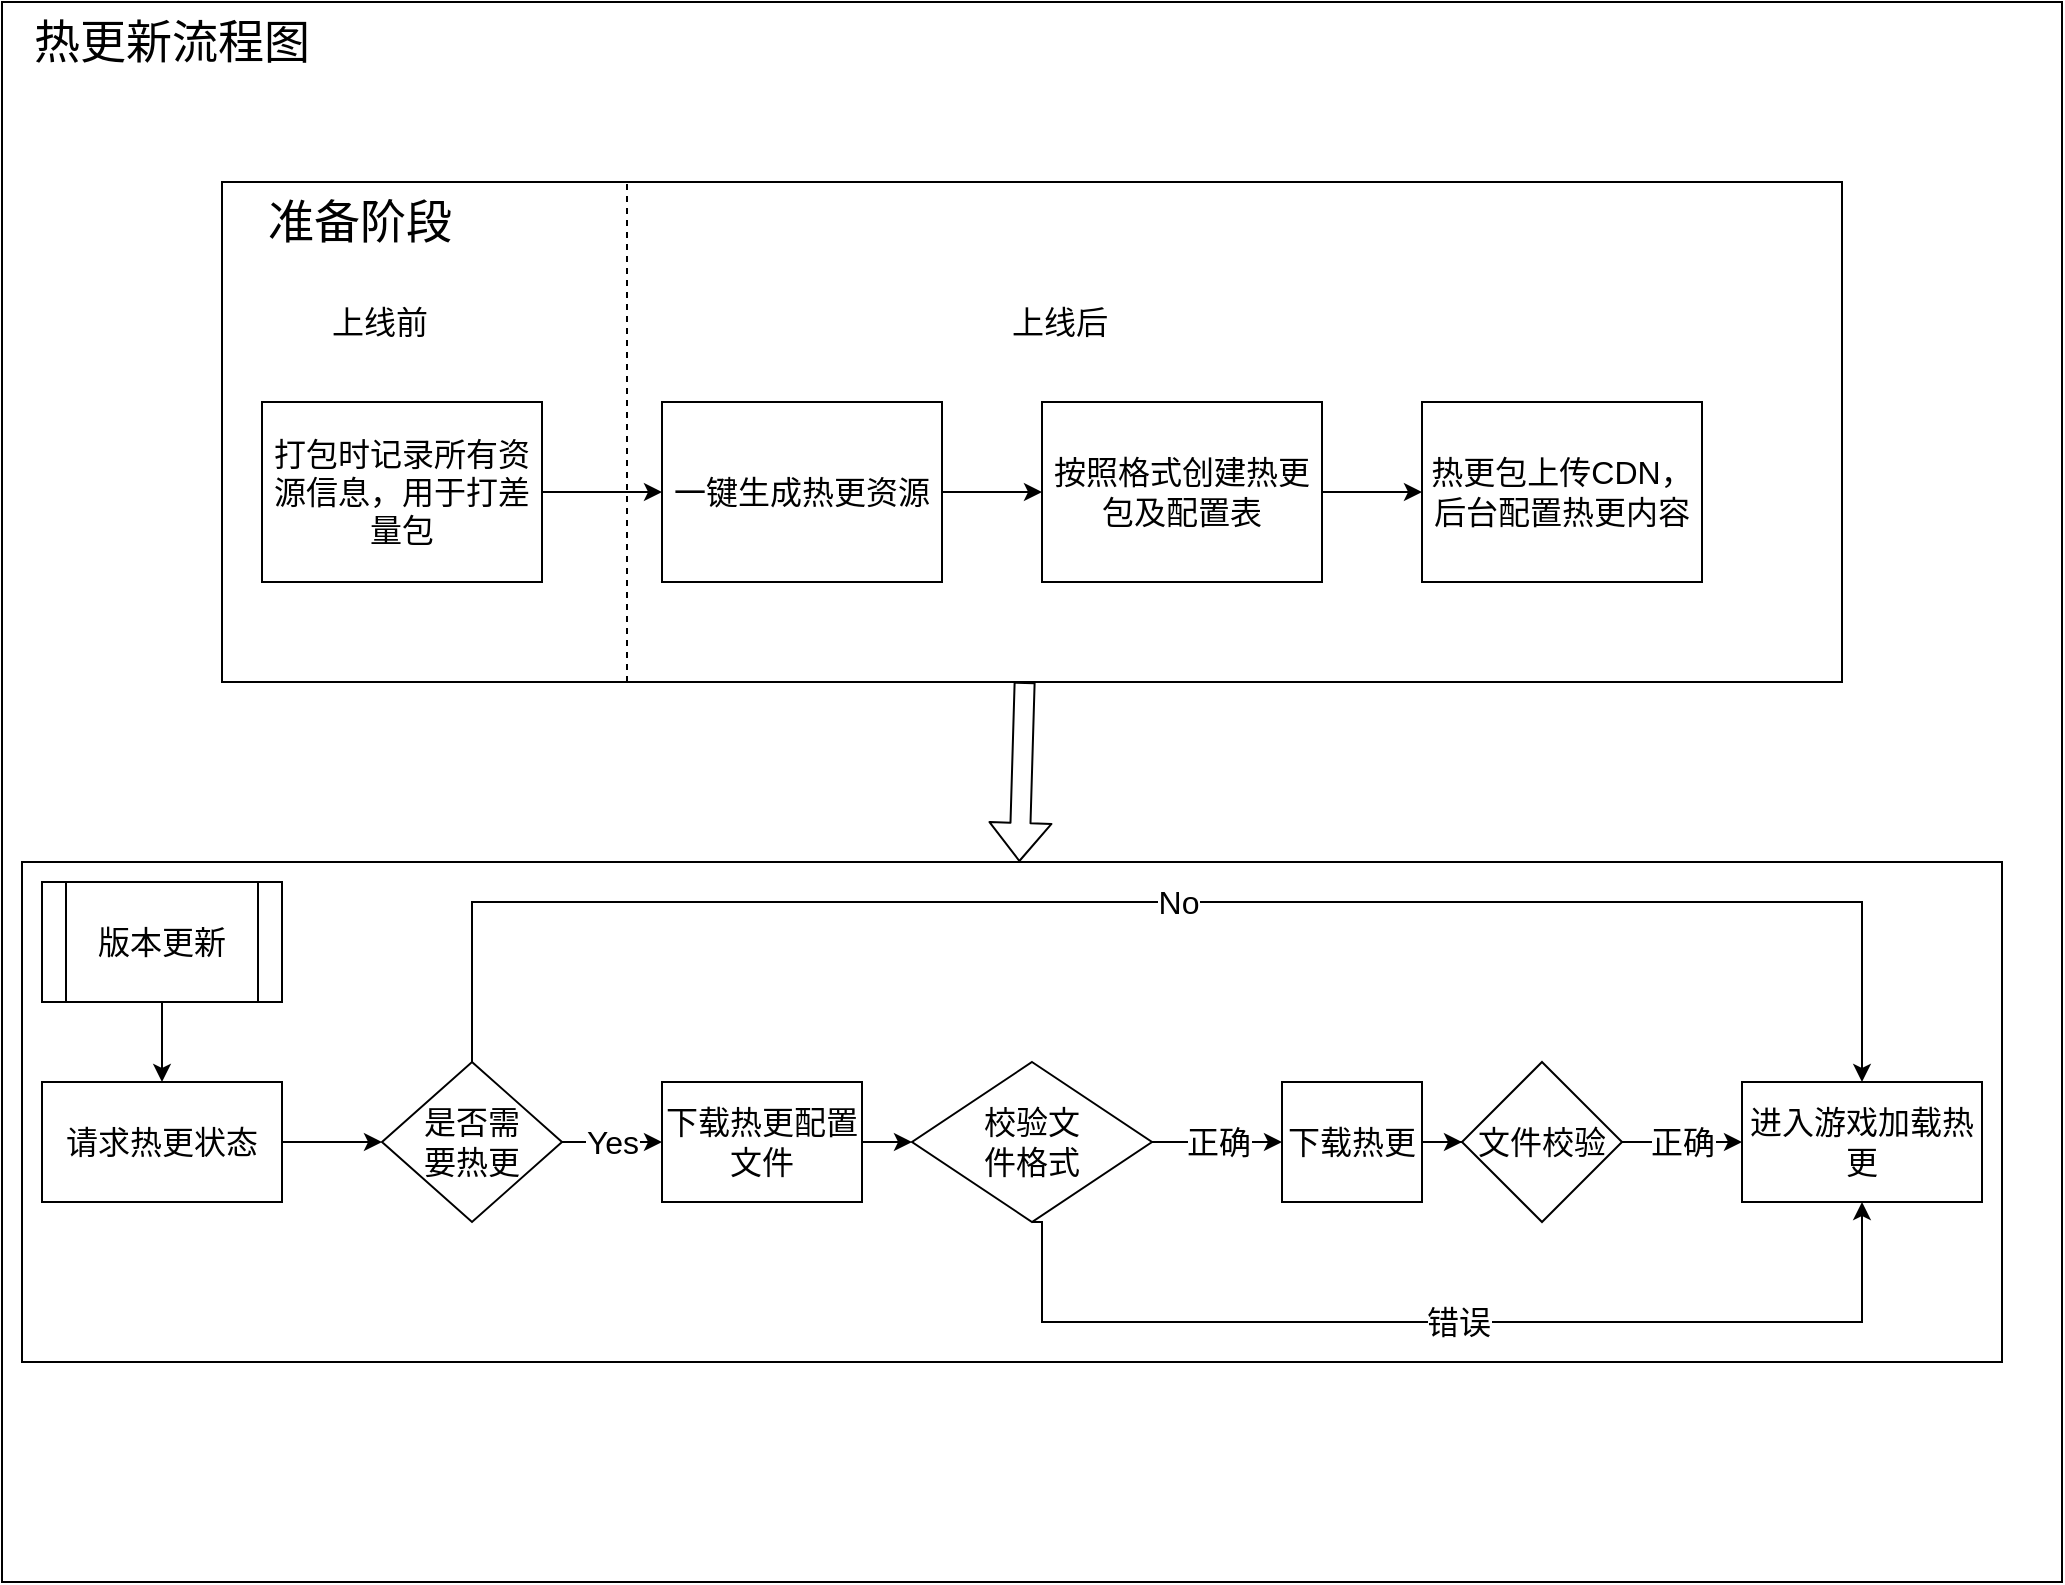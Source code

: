 <mxfile version="15.0.6" type="github">
  <diagram id="C5RBs43oDa-KdzZeNtuy" name="Page-1">
    <mxGraphModel dx="1553" dy="867" grid="1" gridSize="10" guides="1" tooltips="1" connect="1" arrows="1" fold="1" page="1" pageScale="1" pageWidth="827" pageHeight="1169" math="0" shadow="0">
      <root>
        <mxCell id="WIyWlLk6GJQsqaUBKTNV-0" />
        <mxCell id="WIyWlLk6GJQsqaUBKTNV-1" parent="WIyWlLk6GJQsqaUBKTNV-0" />
        <mxCell id="t180DBVzjy8rtIEC0tDh-15" value="" style="rounded=0;whiteSpace=wrap;html=1;fontSize=16;" vertex="1" parent="WIyWlLk6GJQsqaUBKTNV-1">
          <mxGeometry x="60" y="40" width="1030" height="790" as="geometry" />
        </mxCell>
        <mxCell id="t180DBVzjy8rtIEC0tDh-0" value="" style="rounded=0;whiteSpace=wrap;html=1;" vertex="1" parent="WIyWlLk6GJQsqaUBKTNV-1">
          <mxGeometry x="170" y="130" width="810" height="250" as="geometry" />
        </mxCell>
        <mxCell id="t180DBVzjy8rtIEC0tDh-1" value="" style="rounded=0;whiteSpace=wrap;html=1;" vertex="1" parent="WIyWlLk6GJQsqaUBKTNV-1">
          <mxGeometry x="70" y="470" width="990" height="250" as="geometry" />
        </mxCell>
        <mxCell id="t180DBVzjy8rtIEC0tDh-3" value="" style="endArrow=none;dashed=1;html=1;fontSize=23;exitX=0.25;exitY=1;exitDx=0;exitDy=0;entryX=0.25;entryY=0;entryDx=0;entryDy=0;" edge="1" parent="WIyWlLk6GJQsqaUBKTNV-1" source="t180DBVzjy8rtIEC0tDh-0" target="t180DBVzjy8rtIEC0tDh-0">
          <mxGeometry width="50" height="50" relative="1" as="geometry">
            <mxPoint x="310" y="220" as="sourcePoint" />
            <mxPoint x="360" y="170" as="targetPoint" />
          </mxGeometry>
        </mxCell>
        <mxCell id="t180DBVzjy8rtIEC0tDh-5" value="上线前" style="text;html=1;strokeColor=none;fillColor=none;align=center;verticalAlign=middle;whiteSpace=wrap;rounded=0;fontSize=16;" vertex="1" parent="WIyWlLk6GJQsqaUBKTNV-1">
          <mxGeometry x="179" y="180" width="140" height="40" as="geometry" />
        </mxCell>
        <mxCell id="t180DBVzjy8rtIEC0tDh-6" value="上线后" style="text;html=1;strokeColor=none;fillColor=none;align=center;verticalAlign=middle;whiteSpace=wrap;rounded=0;fontSize=16;" vertex="1" parent="WIyWlLk6GJQsqaUBKTNV-1">
          <mxGeometry x="519" y="180" width="140" height="40" as="geometry" />
        </mxCell>
        <mxCell id="t180DBVzjy8rtIEC0tDh-10" style="edgeStyle=orthogonalEdgeStyle;rounded=0;orthogonalLoop=1;jettySize=auto;html=1;fontSize=16;" edge="1" parent="WIyWlLk6GJQsqaUBKTNV-1" source="t180DBVzjy8rtIEC0tDh-7" target="t180DBVzjy8rtIEC0tDh-8">
          <mxGeometry relative="1" as="geometry" />
        </mxCell>
        <mxCell id="t180DBVzjy8rtIEC0tDh-7" value="打包时记录所有资源信息，用于打差量包" style="rounded=0;whiteSpace=wrap;html=1;fontSize=16;" vertex="1" parent="WIyWlLk6GJQsqaUBKTNV-1">
          <mxGeometry x="190" y="240" width="140" height="90" as="geometry" />
        </mxCell>
        <mxCell id="t180DBVzjy8rtIEC0tDh-12" style="edgeStyle=orthogonalEdgeStyle;rounded=0;orthogonalLoop=1;jettySize=auto;html=1;fontSize=16;" edge="1" parent="WIyWlLk6GJQsqaUBKTNV-1" source="t180DBVzjy8rtIEC0tDh-8" target="t180DBVzjy8rtIEC0tDh-11">
          <mxGeometry relative="1" as="geometry" />
        </mxCell>
        <mxCell id="t180DBVzjy8rtIEC0tDh-8" value="一键生成热更资源" style="rounded=0;whiteSpace=wrap;html=1;fontSize=16;" vertex="1" parent="WIyWlLk6GJQsqaUBKTNV-1">
          <mxGeometry x="390" y="240" width="140" height="90" as="geometry" />
        </mxCell>
        <mxCell id="t180DBVzjy8rtIEC0tDh-14" style="edgeStyle=orthogonalEdgeStyle;rounded=0;orthogonalLoop=1;jettySize=auto;html=1;fontSize=16;" edge="1" parent="WIyWlLk6GJQsqaUBKTNV-1" source="t180DBVzjy8rtIEC0tDh-11" target="t180DBVzjy8rtIEC0tDh-13">
          <mxGeometry relative="1" as="geometry" />
        </mxCell>
        <mxCell id="t180DBVzjy8rtIEC0tDh-11" value="按照格式创建热更包及配置表" style="rounded=0;whiteSpace=wrap;html=1;fontSize=16;" vertex="1" parent="WIyWlLk6GJQsqaUBKTNV-1">
          <mxGeometry x="580" y="240" width="140" height="90" as="geometry" />
        </mxCell>
        <mxCell id="t180DBVzjy8rtIEC0tDh-13" value="热更包上传CDN，后台配置热更内容" style="rounded=0;whiteSpace=wrap;html=1;fontSize=16;" vertex="1" parent="WIyWlLk6GJQsqaUBKTNV-1">
          <mxGeometry x="770" y="240" width="140" height="90" as="geometry" />
        </mxCell>
        <mxCell id="t180DBVzjy8rtIEC0tDh-16" value="热更新流程图" style="text;html=1;strokeColor=none;fillColor=none;align=center;verticalAlign=middle;whiteSpace=wrap;rounded=0;fontSize=23;" vertex="1" parent="WIyWlLk6GJQsqaUBKTNV-1">
          <mxGeometry x="60" y="40" width="170" height="40" as="geometry" />
        </mxCell>
        <mxCell id="t180DBVzjy8rtIEC0tDh-19" value="" style="shape=flexArrow;endArrow=classic;html=1;fontSize=16;" edge="1" parent="WIyWlLk6GJQsqaUBKTNV-1" source="t180DBVzjy8rtIEC0tDh-0" target="t180DBVzjy8rtIEC0tDh-1">
          <mxGeometry width="50" height="50" relative="1" as="geometry">
            <mxPoint x="500" y="450" as="sourcePoint" />
            <mxPoint x="550" y="400" as="targetPoint" />
          </mxGeometry>
        </mxCell>
        <mxCell id="t180DBVzjy8rtIEC0tDh-23" value="" style="edgeStyle=orthogonalEdgeStyle;rounded=0;orthogonalLoop=1;jettySize=auto;html=1;fontSize=16;" edge="1" parent="WIyWlLk6GJQsqaUBKTNV-1" source="t180DBVzjy8rtIEC0tDh-21" target="t180DBVzjy8rtIEC0tDh-22">
          <mxGeometry relative="1" as="geometry" />
        </mxCell>
        <mxCell id="t180DBVzjy8rtIEC0tDh-21" value="版本更新" style="shape=process;whiteSpace=wrap;html=1;backgroundOutline=1;fontSize=16;" vertex="1" parent="WIyWlLk6GJQsqaUBKTNV-1">
          <mxGeometry x="80" y="480" width="120" height="60" as="geometry" />
        </mxCell>
        <mxCell id="t180DBVzjy8rtIEC0tDh-25" value="" style="edgeStyle=orthogonalEdgeStyle;rounded=0;orthogonalLoop=1;jettySize=auto;html=1;fontSize=16;" edge="1" parent="WIyWlLk6GJQsqaUBKTNV-1" source="t180DBVzjy8rtIEC0tDh-22" target="t180DBVzjy8rtIEC0tDh-24">
          <mxGeometry relative="1" as="geometry" />
        </mxCell>
        <mxCell id="t180DBVzjy8rtIEC0tDh-22" value="请求热更状态" style="whiteSpace=wrap;html=1;fontSize=16;" vertex="1" parent="WIyWlLk6GJQsqaUBKTNV-1">
          <mxGeometry x="80" y="580" width="120" height="60" as="geometry" />
        </mxCell>
        <mxCell id="t180DBVzjy8rtIEC0tDh-27" value="No" style="edgeStyle=orthogonalEdgeStyle;rounded=0;orthogonalLoop=1;jettySize=auto;html=1;fontSize=16;" edge="1" parent="WIyWlLk6GJQsqaUBKTNV-1" source="t180DBVzjy8rtIEC0tDh-24" target="t180DBVzjy8rtIEC0tDh-26">
          <mxGeometry relative="1" as="geometry">
            <Array as="points">
              <mxPoint x="295" y="490" />
              <mxPoint x="990" y="490" />
            </Array>
          </mxGeometry>
        </mxCell>
        <mxCell id="t180DBVzjy8rtIEC0tDh-29" value="Yes" style="edgeStyle=orthogonalEdgeStyle;rounded=0;orthogonalLoop=1;jettySize=auto;html=1;fontSize=16;" edge="1" parent="WIyWlLk6GJQsqaUBKTNV-1" source="t180DBVzjy8rtIEC0tDh-24" target="t180DBVzjy8rtIEC0tDh-28">
          <mxGeometry relative="1" as="geometry" />
        </mxCell>
        <mxCell id="t180DBVzjy8rtIEC0tDh-24" value="是否需&lt;br&gt;要热更" style="rhombus;whiteSpace=wrap;html=1;fontSize=16;" vertex="1" parent="WIyWlLk6GJQsqaUBKTNV-1">
          <mxGeometry x="250" y="570" width="90" height="80" as="geometry" />
        </mxCell>
        <mxCell id="t180DBVzjy8rtIEC0tDh-26" value="进入游戏加载热更" style="rounded=0;whiteSpace=wrap;html=1;fontSize=16;" vertex="1" parent="WIyWlLk6GJQsqaUBKTNV-1">
          <mxGeometry x="930" y="580" width="120" height="60" as="geometry" />
        </mxCell>
        <mxCell id="t180DBVzjy8rtIEC0tDh-34" value="" style="edgeStyle=orthogonalEdgeStyle;rounded=0;orthogonalLoop=1;jettySize=auto;html=1;fontSize=16;" edge="1" parent="WIyWlLk6GJQsqaUBKTNV-1" source="t180DBVzjy8rtIEC0tDh-28" target="t180DBVzjy8rtIEC0tDh-33">
          <mxGeometry relative="1" as="geometry" />
        </mxCell>
        <mxCell id="t180DBVzjy8rtIEC0tDh-28" value="下载热更配置文件" style="whiteSpace=wrap;html=1;fontSize=16;" vertex="1" parent="WIyWlLk6GJQsqaUBKTNV-1">
          <mxGeometry x="390" y="580" width="100" height="60" as="geometry" />
        </mxCell>
        <mxCell id="t180DBVzjy8rtIEC0tDh-35" value="错误" style="edgeStyle=orthogonalEdgeStyle;rounded=0;orthogonalLoop=1;jettySize=auto;html=1;fontSize=16;entryX=0.5;entryY=1;entryDx=0;entryDy=0;exitX=0.5;exitY=1;exitDx=0;exitDy=0;" edge="1" parent="WIyWlLk6GJQsqaUBKTNV-1" source="t180DBVzjy8rtIEC0tDh-33" target="t180DBVzjy8rtIEC0tDh-26">
          <mxGeometry relative="1" as="geometry">
            <Array as="points">
              <mxPoint x="580" y="700" />
              <mxPoint x="990" y="700" />
            </Array>
          </mxGeometry>
        </mxCell>
        <mxCell id="t180DBVzjy8rtIEC0tDh-37" value="正确" style="edgeStyle=orthogonalEdgeStyle;rounded=0;orthogonalLoop=1;jettySize=auto;html=1;fontSize=16;" edge="1" parent="WIyWlLk6GJQsqaUBKTNV-1" source="t180DBVzjy8rtIEC0tDh-33" target="t180DBVzjy8rtIEC0tDh-36">
          <mxGeometry relative="1" as="geometry" />
        </mxCell>
        <mxCell id="t180DBVzjy8rtIEC0tDh-33" value="校验文&lt;br&gt;件格式" style="rhombus;whiteSpace=wrap;html=1;fontSize=16;" vertex="1" parent="WIyWlLk6GJQsqaUBKTNV-1">
          <mxGeometry x="515" y="570" width="120" height="80" as="geometry" />
        </mxCell>
        <mxCell id="t180DBVzjy8rtIEC0tDh-39" value="" style="edgeStyle=orthogonalEdgeStyle;rounded=0;orthogonalLoop=1;jettySize=auto;html=1;fontSize=16;" edge="1" parent="WIyWlLk6GJQsqaUBKTNV-1" source="t180DBVzjy8rtIEC0tDh-36" target="t180DBVzjy8rtIEC0tDh-38">
          <mxGeometry relative="1" as="geometry" />
        </mxCell>
        <mxCell id="t180DBVzjy8rtIEC0tDh-36" value="下载热更" style="whiteSpace=wrap;html=1;fontSize=16;" vertex="1" parent="WIyWlLk6GJQsqaUBKTNV-1">
          <mxGeometry x="700" y="580" width="70" height="60" as="geometry" />
        </mxCell>
        <mxCell id="t180DBVzjy8rtIEC0tDh-40" value="正确" style="edgeStyle=orthogonalEdgeStyle;rounded=0;orthogonalLoop=1;jettySize=auto;html=1;fontSize=16;" edge="1" parent="WIyWlLk6GJQsqaUBKTNV-1" source="t180DBVzjy8rtIEC0tDh-38" target="t180DBVzjy8rtIEC0tDh-26">
          <mxGeometry relative="1" as="geometry" />
        </mxCell>
        <mxCell id="t180DBVzjy8rtIEC0tDh-38" value="文件校验" style="rhombus;whiteSpace=wrap;html=1;fontSize=16;" vertex="1" parent="WIyWlLk6GJQsqaUBKTNV-1">
          <mxGeometry x="790" y="570" width="80" height="80" as="geometry" />
        </mxCell>
        <mxCell id="t180DBVzjy8rtIEC0tDh-54" value="准备阶段" style="text;html=1;strokeColor=none;fillColor=none;align=center;verticalAlign=middle;whiteSpace=wrap;rounded=0;fontSize=23;" vertex="1" parent="WIyWlLk6GJQsqaUBKTNV-1">
          <mxGeometry x="169" y="130" width="140" height="40" as="geometry" />
        </mxCell>
      </root>
    </mxGraphModel>
  </diagram>
</mxfile>
